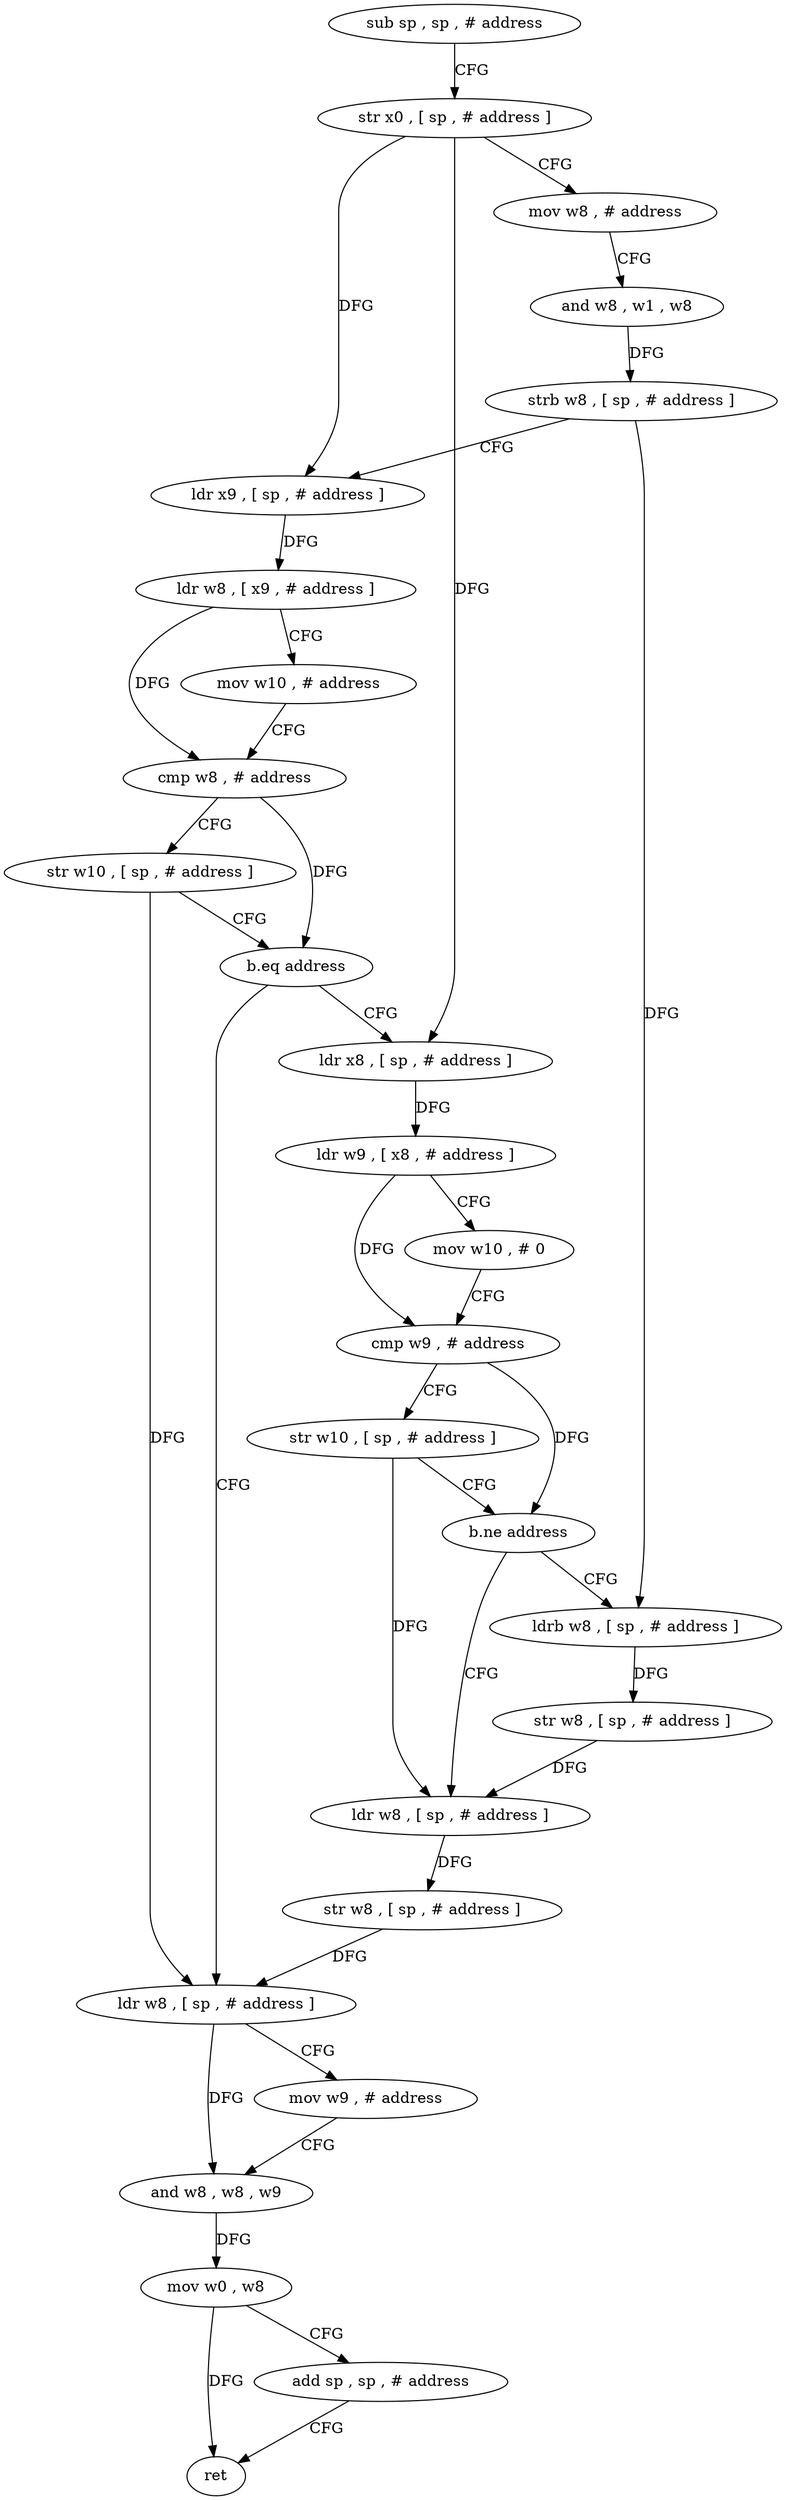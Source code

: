 digraph "func" {
"4227796" [label = "sub sp , sp , # address" ]
"4227800" [label = "str x0 , [ sp , # address ]" ]
"4227804" [label = "mov w8 , # address" ]
"4227808" [label = "and w8 , w1 , w8" ]
"4227812" [label = "strb w8 , [ sp , # address ]" ]
"4227816" [label = "ldr x9 , [ sp , # address ]" ]
"4227820" [label = "ldr w8 , [ x9 , # address ]" ]
"4227824" [label = "mov w10 , # address" ]
"4227828" [label = "cmp w8 , # address" ]
"4227832" [label = "str w10 , [ sp , # address ]" ]
"4227836" [label = "b.eq address" ]
"4227880" [label = "ldr w8 , [ sp , # address ]" ]
"4227840" [label = "ldr x8 , [ sp , # address ]" ]
"4227884" [label = "mov w9 , # address" ]
"4227888" [label = "and w8 , w8 , w9" ]
"4227892" [label = "mov w0 , w8" ]
"4227896" [label = "add sp , sp , # address" ]
"4227900" [label = "ret" ]
"4227844" [label = "ldr w9 , [ x8 , # address ]" ]
"4227848" [label = "mov w10 , # 0" ]
"4227852" [label = "cmp w9 , # address" ]
"4227856" [label = "str w10 , [ sp , # address ]" ]
"4227860" [label = "b.ne address" ]
"4227872" [label = "ldr w8 , [ sp , # address ]" ]
"4227864" [label = "ldrb w8 , [ sp , # address ]" ]
"4227876" [label = "str w8 , [ sp , # address ]" ]
"4227868" [label = "str w8 , [ sp , # address ]" ]
"4227796" -> "4227800" [ label = "CFG" ]
"4227800" -> "4227804" [ label = "CFG" ]
"4227800" -> "4227816" [ label = "DFG" ]
"4227800" -> "4227840" [ label = "DFG" ]
"4227804" -> "4227808" [ label = "CFG" ]
"4227808" -> "4227812" [ label = "DFG" ]
"4227812" -> "4227816" [ label = "CFG" ]
"4227812" -> "4227864" [ label = "DFG" ]
"4227816" -> "4227820" [ label = "DFG" ]
"4227820" -> "4227824" [ label = "CFG" ]
"4227820" -> "4227828" [ label = "DFG" ]
"4227824" -> "4227828" [ label = "CFG" ]
"4227828" -> "4227832" [ label = "CFG" ]
"4227828" -> "4227836" [ label = "DFG" ]
"4227832" -> "4227836" [ label = "CFG" ]
"4227832" -> "4227880" [ label = "DFG" ]
"4227836" -> "4227880" [ label = "CFG" ]
"4227836" -> "4227840" [ label = "CFG" ]
"4227880" -> "4227884" [ label = "CFG" ]
"4227880" -> "4227888" [ label = "DFG" ]
"4227840" -> "4227844" [ label = "DFG" ]
"4227884" -> "4227888" [ label = "CFG" ]
"4227888" -> "4227892" [ label = "DFG" ]
"4227892" -> "4227896" [ label = "CFG" ]
"4227892" -> "4227900" [ label = "DFG" ]
"4227896" -> "4227900" [ label = "CFG" ]
"4227844" -> "4227848" [ label = "CFG" ]
"4227844" -> "4227852" [ label = "DFG" ]
"4227848" -> "4227852" [ label = "CFG" ]
"4227852" -> "4227856" [ label = "CFG" ]
"4227852" -> "4227860" [ label = "DFG" ]
"4227856" -> "4227860" [ label = "CFG" ]
"4227856" -> "4227872" [ label = "DFG" ]
"4227860" -> "4227872" [ label = "CFG" ]
"4227860" -> "4227864" [ label = "CFG" ]
"4227872" -> "4227876" [ label = "DFG" ]
"4227864" -> "4227868" [ label = "DFG" ]
"4227876" -> "4227880" [ label = "DFG" ]
"4227868" -> "4227872" [ label = "DFG" ]
}
